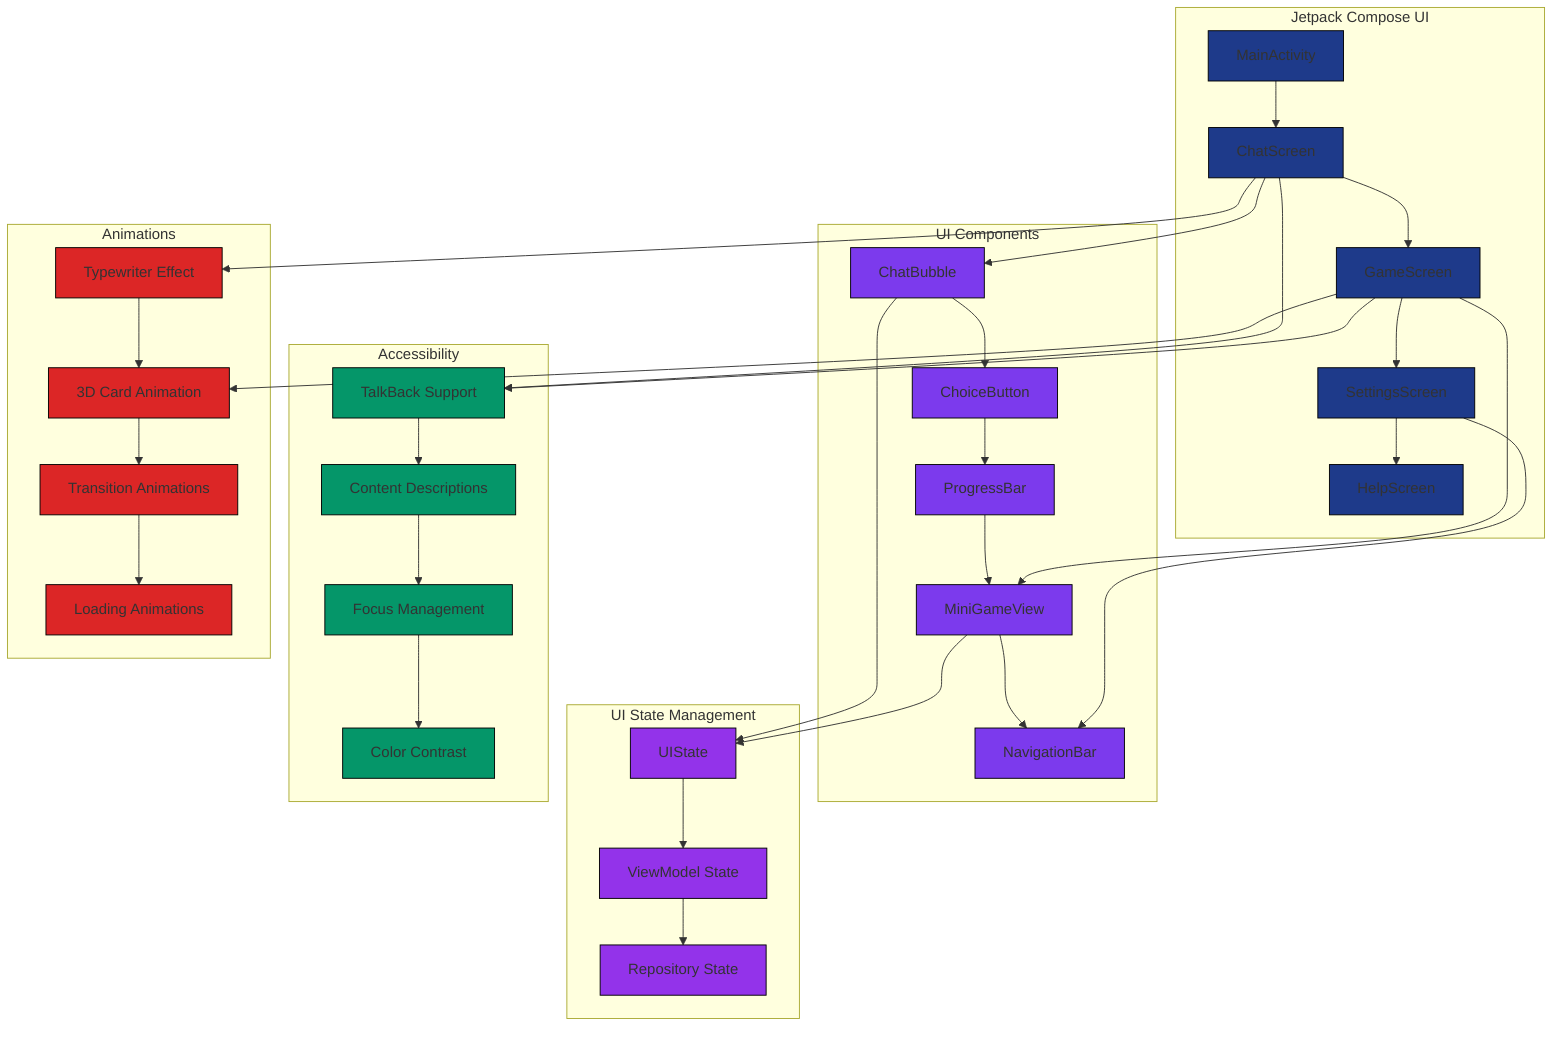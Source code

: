 ﻿graph TD
    subgraph "Jetpack Compose UI"
        A[MainActivity] --> B[ChatScreen]
        B --> C[GameScreen]
        C --> D[SettingsScreen]
        D --> E[HelpScreen]
    end
    
    subgraph "UI Components"
        F[ChatBubble] --> G[ChoiceButton]
        G --> H[ProgressBar]
        H --> I[MiniGameView]
        I --> J[NavigationBar]
    end
    
    subgraph "UI State Management"
        K[UIState] --> L[ViewModel State]
        L --> M[Repository State]
    end
    
    subgraph "Accessibility"
        N[TalkBack Support] --> O[Content Descriptions]
        O --> P[Focus Management]
        P --> Q[Color Contrast]
    end
    
    subgraph "Animations"
        R[Typewriter Effect] --> S[3D Card Animation]
        S --> T[Transition Animations]
        T --> U[Loading Animations]
    end
    
    B --> F
    C --> I
    D --> J
    
    F --> K
    I --> K
    
    B --> N
    C --> N
    
    B --> R
    C --> S
    
    style A fill:#1E3A8A,stroke:#000000
    style B fill:#1E3A8A,stroke:#000000
    style C fill:#1E3A8A,stroke:#000000
    style D fill:#1E3A8A,stroke:#000000
    style E fill:#1E3A8A,stroke:#000000
    style F fill:#7C3AED,stroke:#000000
    style G fill:#7C3AED,stroke:#000000
    style H fill:#7C3AED,stroke:#000000
    style I fill:#7C3AED,stroke:#000000
    style J fill:#7C3AED,stroke:#000000
    style K fill:#9333EA,stroke:#000000
    style L fill:#9333EA,stroke:#000000
    style M fill:#9333EA,stroke:#000000
    style N fill:#059669,stroke:#000000
    style O fill:#059669,stroke:#000000
    style P fill:#059669,stroke:#000000
    style Q fill:#059669,stroke:#000000
    style R fill:#DC2626,stroke:#000000
    style S fill:#DC2626,stroke:#000000
    style T fill:#DC2626,stroke:#000000
    style U fill:#DC2626,stroke:#000000